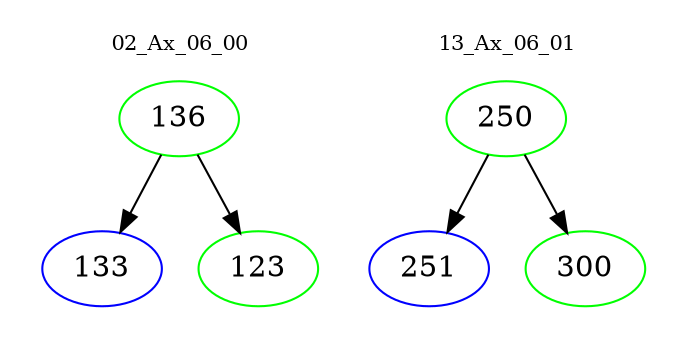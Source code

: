 digraph{
subgraph cluster_0 {
color = white
label = "02_Ax_06_00";
fontsize=10;
T0_136 [label="136", color="green"]
T0_136 -> T0_133 [color="black"]
T0_133 [label="133", color="blue"]
T0_136 -> T0_123 [color="black"]
T0_123 [label="123", color="green"]
}
subgraph cluster_1 {
color = white
label = "13_Ax_06_01";
fontsize=10;
T1_250 [label="250", color="green"]
T1_250 -> T1_251 [color="black"]
T1_251 [label="251", color="blue"]
T1_250 -> T1_300 [color="black"]
T1_300 [label="300", color="green"]
}
}
